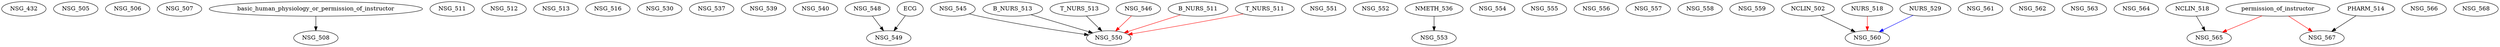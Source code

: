 digraph G {
    NSG_432;
    NSG_505;
    NSG_506;
    NSG_507;
    edge [color=black];
    basic_human_physiology_or_permission_of_instructor -> NSG_508;
    NSG_511;
    NSG_512;
    NSG_513;
    NSG_516;
    NSG_530;
    NSG_537;
    NSG_539;
    NSG_540;
    NSG_548;
    edge [color=black];
    NSG_548 -> NSG_549;
    ECG -> NSG_549;
    edge [color=black];
    NSG_545 -> NSG_550;
    B_NURS_513 -> NSG_550;
    T_NURS_513 -> NSG_550;
    edge [color=red];
    NSG_546 -> NSG_550;
    B_NURS_511 -> NSG_550;
    T_NURS_511 -> NSG_550;
    NSG_551;
    NSG_552;
    edge [color=black];
    NMETH_536 -> NSG_553;
    NSG_554;
    NSG_555;
    NSG_556;
    NSG_557;
    NSG_558;
    NSG_559;
    edge [color=black];
    NCLIN_502 -> NSG_560;
    edge [color=red];
    NURS_518 -> NSG_560;
    edge [color=blue];
    NURS_529 -> NSG_560;
    NSG_561;
    NSG_562;
    NSG_563;
    NSG_564;
    edge [color=black];
    NCLIN_518 -> NSG_565;
    edge [color=red];
    permission_of_instructor -> NSG_565;
    NSG_566;
    edge [color=black];
    PHARM_514 -> NSG_567;
    edge [color=red];
    permission_of_instructor -> NSG_567;
    NSG_568;
}
